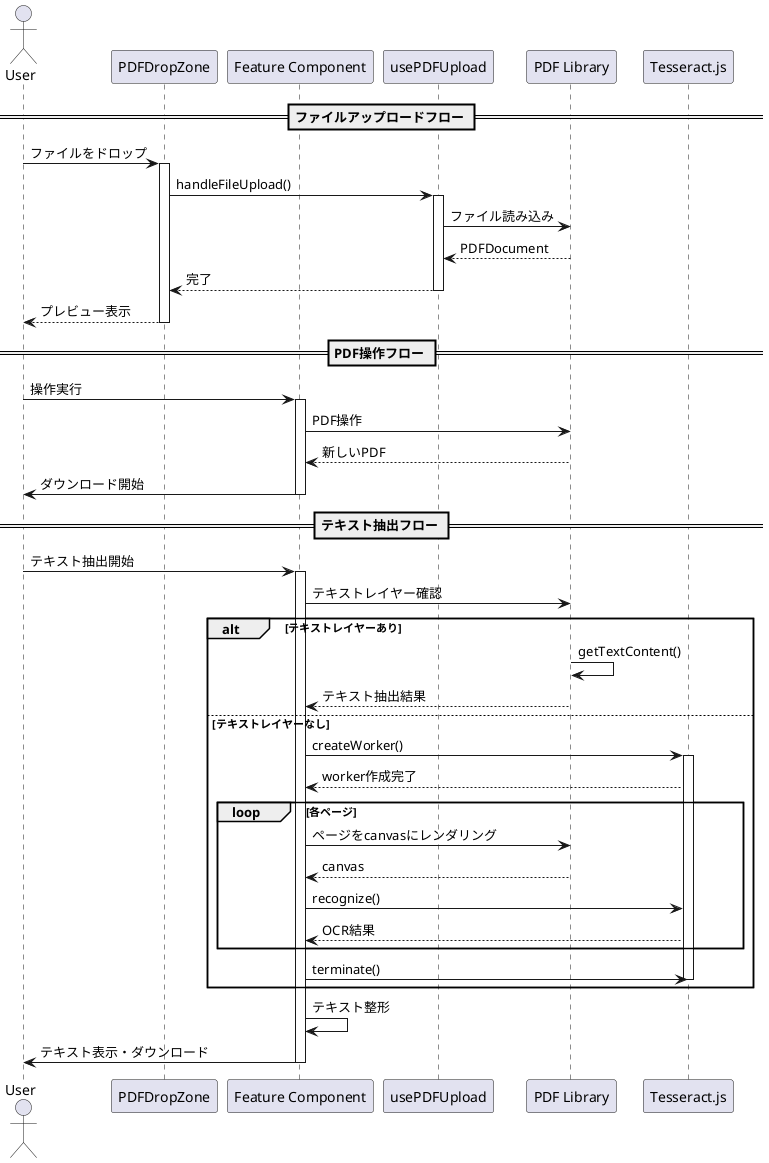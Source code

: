 @startuml

actor User
participant PDFDropZone
participant "Feature Component" as Feature
participant usePDFUpload
participant "PDF Library" as PDFLib
participant "Tesseract.js" as OCR

== ファイルアップロードフロー ==
User -> PDFDropZone: ファイルをドロップ
activate PDFDropZone
PDFDropZone -> usePDFUpload: handleFileUpload()
activate usePDFUpload
usePDFUpload -> PDFLib: ファイル読み込み
PDFLib --> usePDFUpload: PDFDocument
usePDFUpload --> PDFDropZone: 完了
deactivate usePDFUpload
PDFDropZone --> User: プレビュー表示
deactivate PDFDropZone

== PDF操作フロー ==
User -> Feature: 操作実行
activate Feature
Feature -> PDFLib: PDF操作
PDFLib --> Feature: 新しいPDF
Feature -> User: ダウンロード開始
deactivate Feature

== テキスト抽出フロー ==
User -> Feature: テキスト抽出開始
activate Feature
Feature -> PDFLib: テキストレイヤー確認
alt テキストレイヤーあり
    PDFLib -> PDFLib: getTextContent()
    PDFLib --> Feature: テキスト抽出結果
else テキストレイヤーなし
    Feature -> OCR: createWorker()
    activate OCR
    OCR --> Feature: worker作成完了
    loop 各ページ
        Feature -> PDFLib: ページをcanvasにレンダリング
        PDFLib --> Feature: canvas
        Feature -> OCR: recognize()
        OCR --> Feature: OCR結果
    end
    Feature -> OCR: terminate()
    deactivate OCR
end
Feature -> Feature: テキスト整形
Feature -> User: テキスト表示・ダウンロード
deactivate Feature

@enduml 